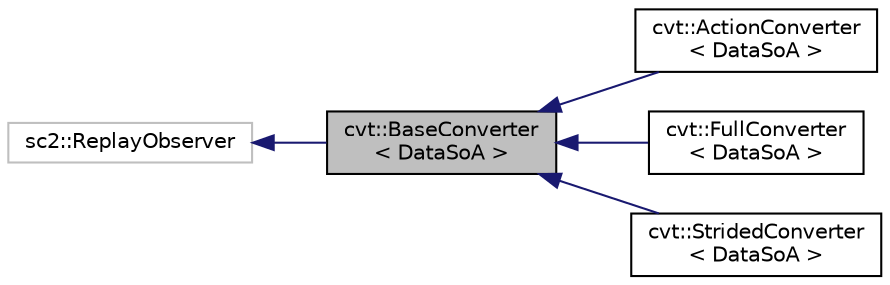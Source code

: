 digraph "cvt::BaseConverter&lt; DataSoA &gt;"
{
 // LATEX_PDF_SIZE
  edge [fontname="Helvetica",fontsize="10",labelfontname="Helvetica",labelfontsize="10"];
  node [fontname="Helvetica",fontsize="10",shape=record];
  rankdir="LR";
  Node1 [label="cvt::BaseConverter\l\< DataSoA \>",height=0.2,width=0.4,color="black", fillcolor="grey75", style="filled", fontcolor="black",tooltip="Base replay observer and converter that implements functions common to all the other sampling variant..."];
  Node2 -> Node1 [dir="back",color="midnightblue",fontsize="10",style="solid",fontname="Helvetica"];
  Node2 [label="sc2::ReplayObserver",height=0.2,width=0.4,color="grey75", fillcolor="white", style="filled",tooltip=" "];
  Node1 -> Node3 [dir="back",color="midnightblue",fontsize="10",style="solid",fontname="Helvetica"];
  Node3 [label="cvt::ActionConverter\l\< DataSoA \>",height=0.2,width=0.4,color="black", fillcolor="white", style="filled",URL="$db/dba/classcvt_1_1ActionConverter.html",tooltip="The alphastar dataset only saves if the player makes an action and its associated preceding observati..."];
  Node1 -> Node4 [dir="back",color="midnightblue",fontsize="10",style="solid",fontname="Helvetica"];
  Node4 [label="cvt::FullConverter\l\< DataSoA \>",height=0.2,width=0.4,color="black", fillcolor="white", style="filled",URL="$d0/db6/classcvt_1_1FullConverter.html",tooltip="Convert and serialize every observation. This could be big."];
  Node1 -> Node5 [dir="back",color="midnightblue",fontsize="10",style="solid",fontname="Helvetica"];
  Node5 [label="cvt::StridedConverter\l\< DataSoA \>",height=0.2,width=0.4,color="black", fillcolor="white", style="filled",URL="$d7/d58/classcvt_1_1StridedConverter.html",tooltip="Convert and serialize at a particular stride (i.e. every 10 steps). Also has flag which enables savin..."];
}

